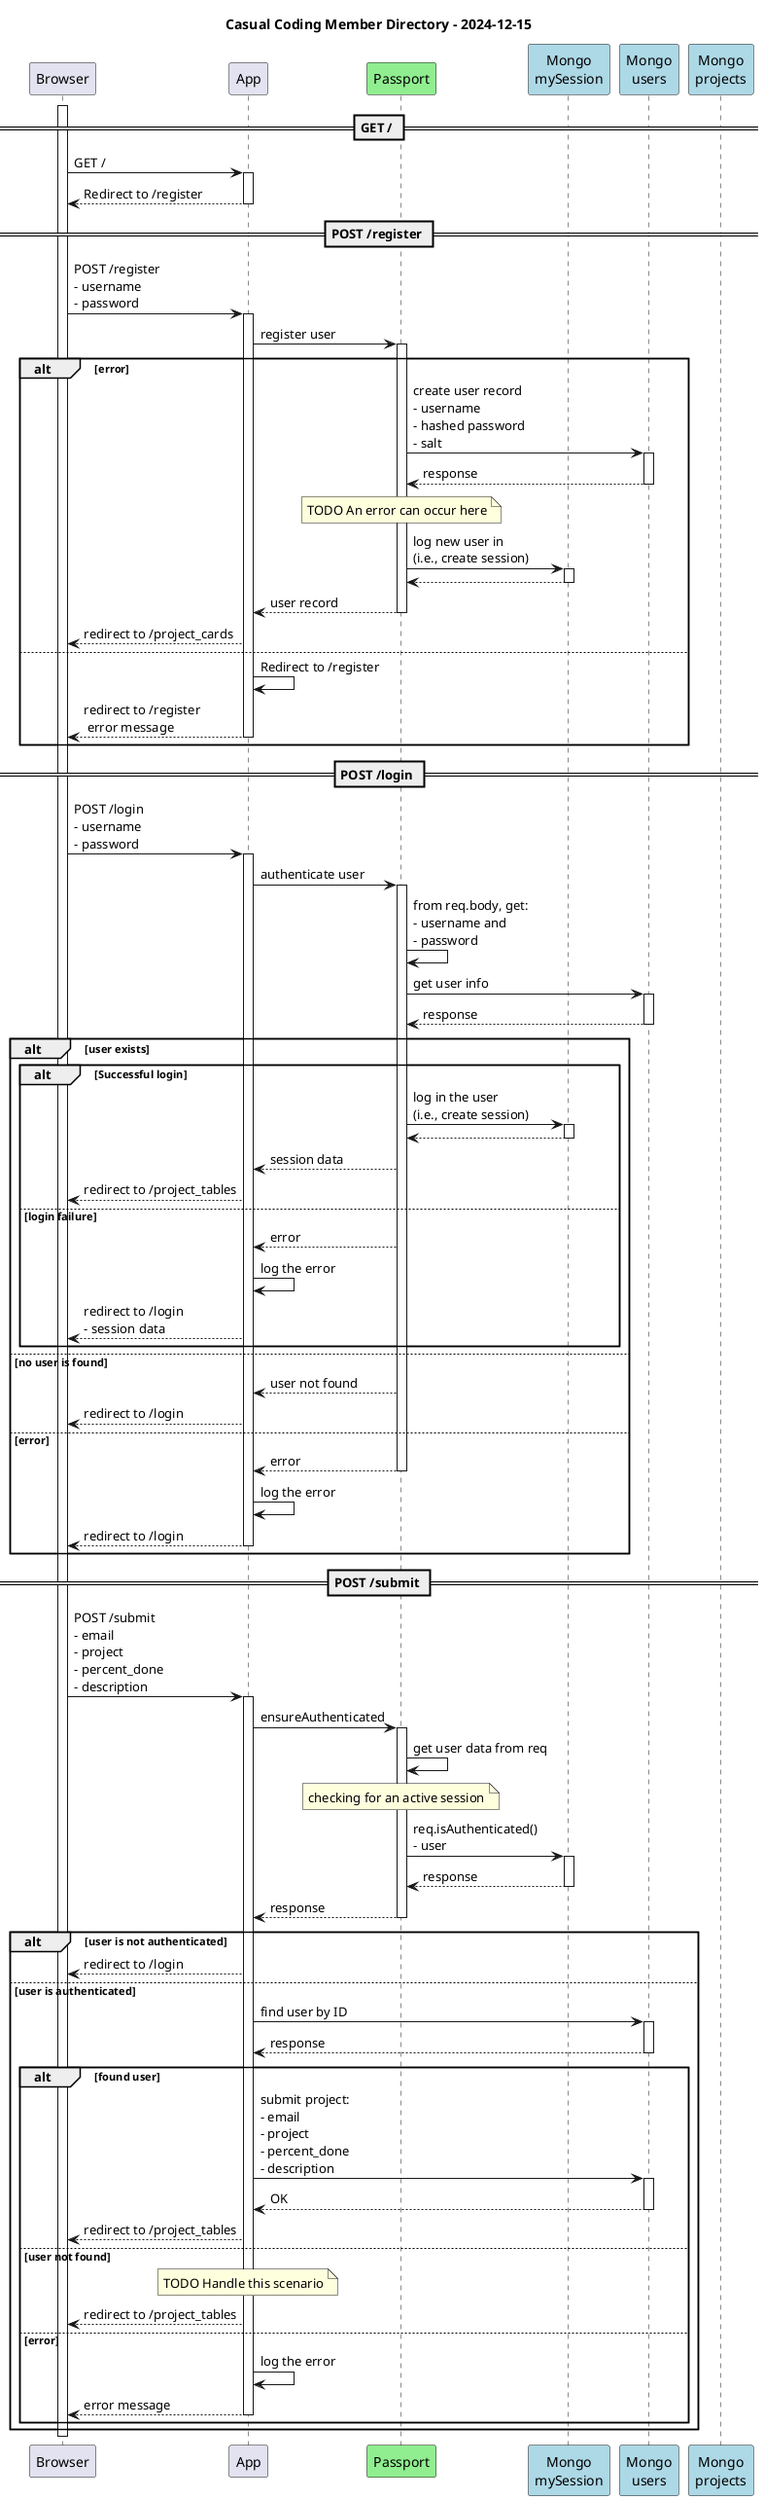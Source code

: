 @startuml
title Casual Coding Member Directory - 2024-12-15

participant Browser
participant App
participant Passport #lightgreen
participant "Mongo\nmySession" as MySession #lightblue
participant "Mongo\nusers" as Users #lightblue
participant "Mongo\nprojects" as Projects #lightblue

activate Browser

== GET / ==
Browser -> App : GET /
activate App
App --> Browser : Redirect to /register
deactivate App

== POST /register ==
Browser -> App : POST /register\n- username\n- password
activate App
App -> Passport: register user
activate Passport
alt error
  Passport -> Users: create user record\n- username\n- hashed password\n- salt
  activate Users
  Users --> Passport: response
  note over Passport: TODO An error can occur here
  deactivate Users
  Passport -> MySession: log new user in\n(i.e., create session)
  activate MySession
  MySession --> Passport
  deactivate MySession
  Passport --> App: user record
  deactivate Passport
  App --> Browser: redirect to /project_cards
else
  App -> App: Redirect to /register
  App --> Browser: redirect to /register\n error message
  deactivate App
end

== POST /login ==
Browser -> App: POST /login\n- username\n- password
activate App
App -> Passport: authenticate user
activate Passport
Passport -> Passport: from req.body, get:\n- username and\n- password
'  passport.authenticate("local", function (err, user, info) {
Passport -> Users: get user info
activate Users
Users --> Passport: response
deactivate Users
alt user exists
  alt Successful login
    Passport -> MySession: log in the user\n(i.e., create session)
    activate MySession
    MySession --> Passport
    deactivate MySession
    Passport --> App: session data
    App --> Browser: redirect to /project_tables
  else login failure
    Passport --> App: error
    App -> App: log the error
    App --> Browser: redirect to /login\n- session data
  end
'      
else no user is found
  Passport --> App: user not found
  App --> Browser: redirect to /login
else error
  Passport --> App: error
  deactivate Passport
  App -> App: log the error
  App --> Browser: redirect to /login
  deactivate App
end




== POST /submit == 

Browser -> App: POST /submit\n- email\n- project\n- percent_done\n- description
activate App
App -> Passport: ensureAuthenticated
activate Passport
Passport -> Passport: get user data from req
note over Passport: checking for an active session
Passport -> MySession: req.isAuthenticated()\n- user
activate MySession
MySession --> Passport: response
deactivate MySession
Passport --> App: response
deactivate Passport


alt user is not authenticated
  App --> Browser: redirect to /login
else user is authenticated
  App -> Users: find user by ID
  activate Users
  Users --> App: response
  deactivate Users

  alt found user
    App -> Users: submit project:\n- email\n- project\n- percent_done\n- description
    activate Users
    Users --> App: OK
    deactivate Users
    App --> Browser: redirect to /project_tables
  else user not found
    note over App: TODO Handle this scenario
    App --> Browser: redirect to /project_tables
  else error
    App -> App: log the error
    App --> Browser: error message
    deactivate App
  end
  
end

deactivate Browser

@enduml